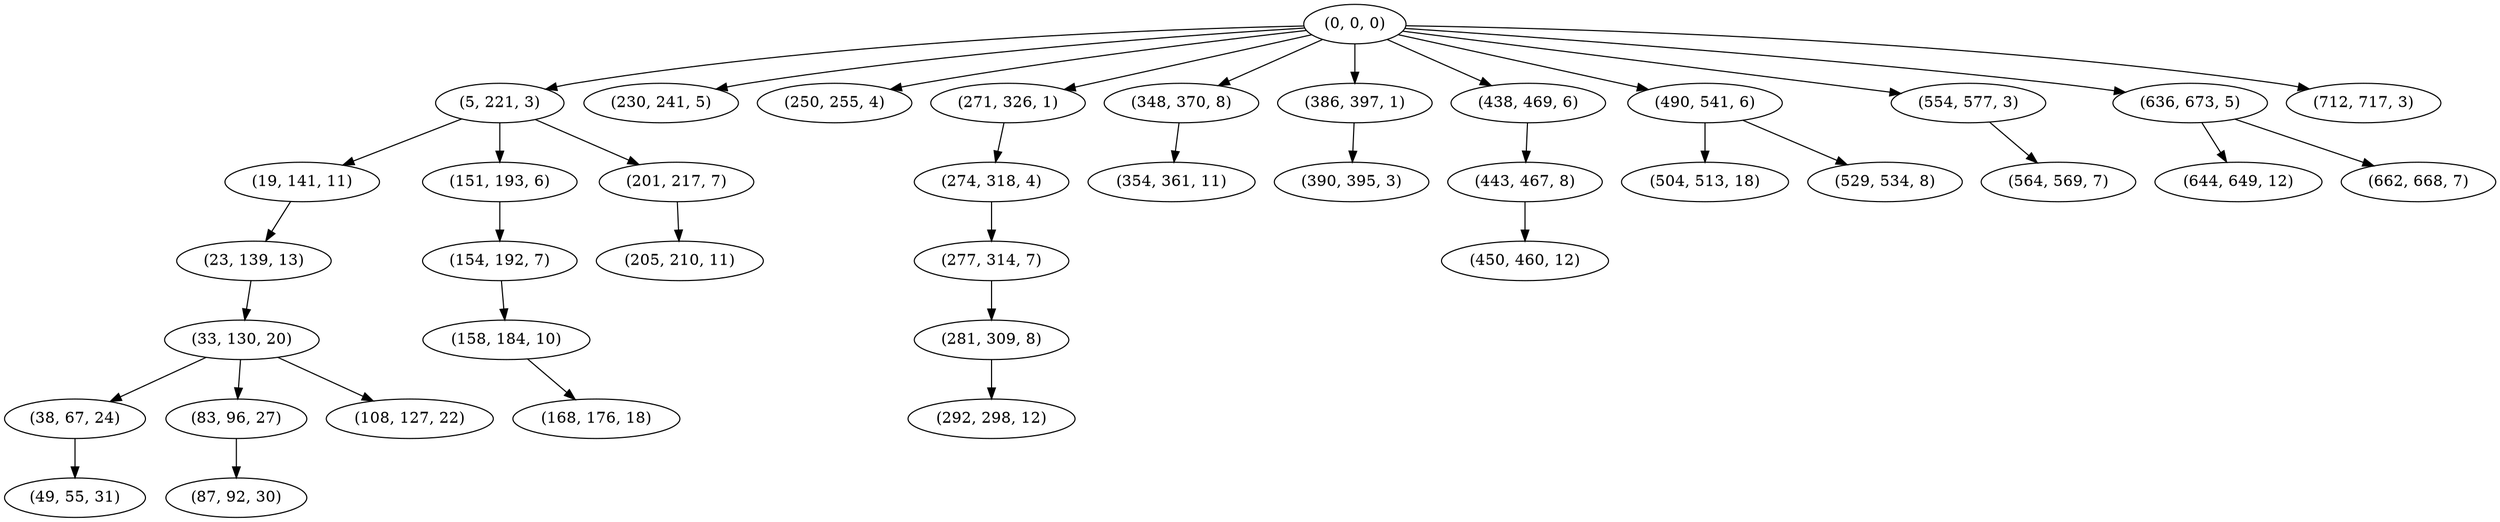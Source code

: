 digraph tree {
    "(0, 0, 0)";
    "(5, 221, 3)";
    "(19, 141, 11)";
    "(23, 139, 13)";
    "(33, 130, 20)";
    "(38, 67, 24)";
    "(49, 55, 31)";
    "(83, 96, 27)";
    "(87, 92, 30)";
    "(108, 127, 22)";
    "(151, 193, 6)";
    "(154, 192, 7)";
    "(158, 184, 10)";
    "(168, 176, 18)";
    "(201, 217, 7)";
    "(205, 210, 11)";
    "(230, 241, 5)";
    "(250, 255, 4)";
    "(271, 326, 1)";
    "(274, 318, 4)";
    "(277, 314, 7)";
    "(281, 309, 8)";
    "(292, 298, 12)";
    "(348, 370, 8)";
    "(354, 361, 11)";
    "(386, 397, 1)";
    "(390, 395, 3)";
    "(438, 469, 6)";
    "(443, 467, 8)";
    "(450, 460, 12)";
    "(490, 541, 6)";
    "(504, 513, 18)";
    "(529, 534, 8)";
    "(554, 577, 3)";
    "(564, 569, 7)";
    "(636, 673, 5)";
    "(644, 649, 12)";
    "(662, 668, 7)";
    "(712, 717, 3)";
    "(0, 0, 0)" -> "(5, 221, 3)";
    "(0, 0, 0)" -> "(230, 241, 5)";
    "(0, 0, 0)" -> "(250, 255, 4)";
    "(0, 0, 0)" -> "(271, 326, 1)";
    "(0, 0, 0)" -> "(348, 370, 8)";
    "(0, 0, 0)" -> "(386, 397, 1)";
    "(0, 0, 0)" -> "(438, 469, 6)";
    "(0, 0, 0)" -> "(490, 541, 6)";
    "(0, 0, 0)" -> "(554, 577, 3)";
    "(0, 0, 0)" -> "(636, 673, 5)";
    "(0, 0, 0)" -> "(712, 717, 3)";
    "(5, 221, 3)" -> "(19, 141, 11)";
    "(5, 221, 3)" -> "(151, 193, 6)";
    "(5, 221, 3)" -> "(201, 217, 7)";
    "(19, 141, 11)" -> "(23, 139, 13)";
    "(23, 139, 13)" -> "(33, 130, 20)";
    "(33, 130, 20)" -> "(38, 67, 24)";
    "(33, 130, 20)" -> "(83, 96, 27)";
    "(33, 130, 20)" -> "(108, 127, 22)";
    "(38, 67, 24)" -> "(49, 55, 31)";
    "(83, 96, 27)" -> "(87, 92, 30)";
    "(151, 193, 6)" -> "(154, 192, 7)";
    "(154, 192, 7)" -> "(158, 184, 10)";
    "(158, 184, 10)" -> "(168, 176, 18)";
    "(201, 217, 7)" -> "(205, 210, 11)";
    "(271, 326, 1)" -> "(274, 318, 4)";
    "(274, 318, 4)" -> "(277, 314, 7)";
    "(277, 314, 7)" -> "(281, 309, 8)";
    "(281, 309, 8)" -> "(292, 298, 12)";
    "(348, 370, 8)" -> "(354, 361, 11)";
    "(386, 397, 1)" -> "(390, 395, 3)";
    "(438, 469, 6)" -> "(443, 467, 8)";
    "(443, 467, 8)" -> "(450, 460, 12)";
    "(490, 541, 6)" -> "(504, 513, 18)";
    "(490, 541, 6)" -> "(529, 534, 8)";
    "(554, 577, 3)" -> "(564, 569, 7)";
    "(636, 673, 5)" -> "(644, 649, 12)";
    "(636, 673, 5)" -> "(662, 668, 7)";
}
